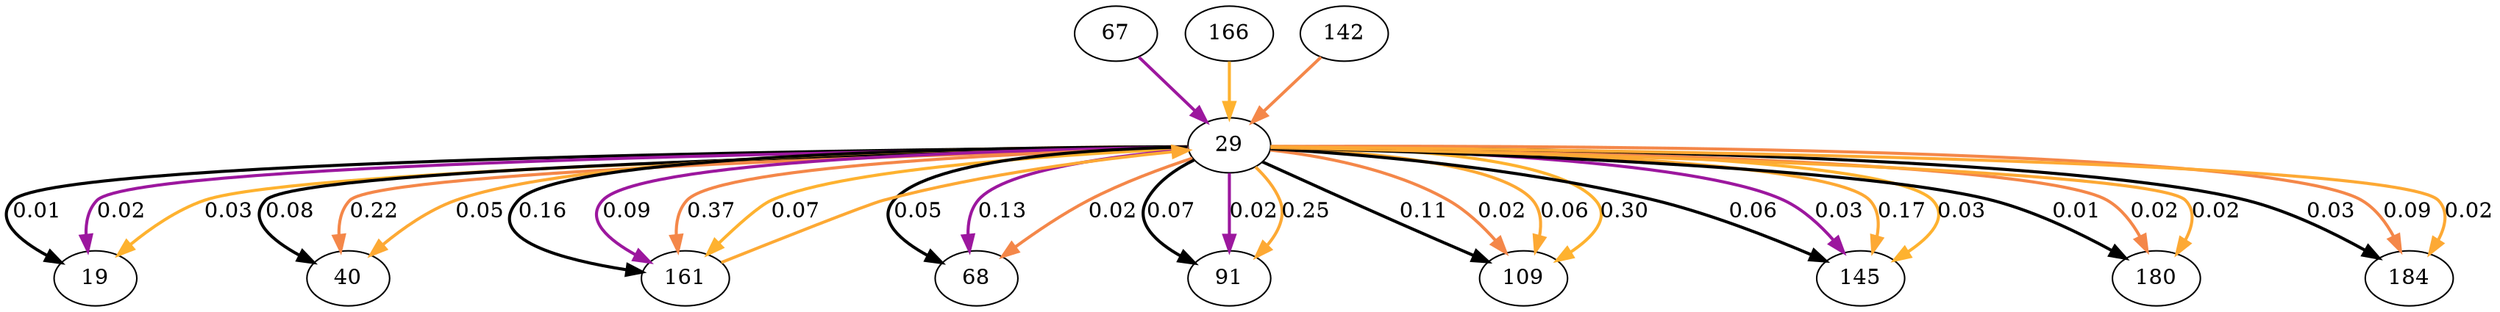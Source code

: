 digraph  {
67;
29;
19;
166;
142;
40;
161;
68;
91;
109;
145;
180;
184;
67 -> 29  [color="#9c179e", key=0, penwidth=2];
29 -> 19  [color=black, key=0, label="0.01", penwidth=2];
29 -> 19  [color="#9c179e", key=1, label="0.02", penwidth=2];
29 -> 19  [color="#feb22f", key=2, label="0.03", penwidth=2];
29 -> 40  [color=black, key=0, label="0.08", penwidth=2];
29 -> 40  [color="#f48749", key=1, label="0.22", penwidth=2];
29 -> 40  [color="#fda934", key=2, label="0.05", penwidth=2];
29 -> 68  [color=black, key=0, label="0.05", penwidth=2];
29 -> 68  [color="#9c179e", key=1, label="0.13", penwidth=2];
29 -> 68  [color="#f48749", key=2, label="0.02", penwidth=2];
29 -> 91  [color=black, key=0, label="0.07", penwidth=2];
29 -> 91  [color="#9c179e", key=1, label="0.02", penwidth=2];
29 -> 91  [color="#fda934", key=2, label="0.25", penwidth=2];
29 -> 109  [color=black, key=0, label="0.11", penwidth=2];
29 -> 109  [color="#f48749", key=1, label="0.02", penwidth=2];
29 -> 109  [color="#fda934", key=2, label="0.06", penwidth=2];
29 -> 109  [color="#feb22f", key=3, label="0.30", penwidth=2];
29 -> 145  [color=black, key=0, label="0.06", penwidth=2];
29 -> 145  [color="#9c179e", key=1, label="0.03", penwidth=2];
29 -> 145  [color="#fda934", key=2, label="0.17", penwidth=2];
29 -> 145  [color="#feb22f", key=3, label="0.03", penwidth=2];
29 -> 161  [color=black, key=0, label="0.16", penwidth=2];
29 -> 161  [color="#9c179e", key=1, label="0.09", penwidth=2];
29 -> 161  [color="#f48749", key=2, label="0.37", penwidth=2];
29 -> 161  [color="#feb22f", key=3, label="0.07", penwidth=2];
29 -> 180  [color=black, key=0, label="0.01", penwidth=2];
29 -> 180  [color="#f48749", key=1, label="0.02", penwidth=2];
29 -> 180  [color="#fda934", key=2, label="0.02", penwidth=2];
29 -> 184  [color=black, key=0, label="0.03", penwidth=2];
29 -> 184  [color="#f48749", key=1, label="0.09", penwidth=2];
29 -> 184  [color="#fda934", key=2, label="0.02", penwidth=2];
166 -> 29  [color="#feb22f", key=0, penwidth=2];
142 -> 29  [color="#f48749", key=0, penwidth=2];
161 -> 29  [color="#fda934", key=0, penwidth=2];
}
